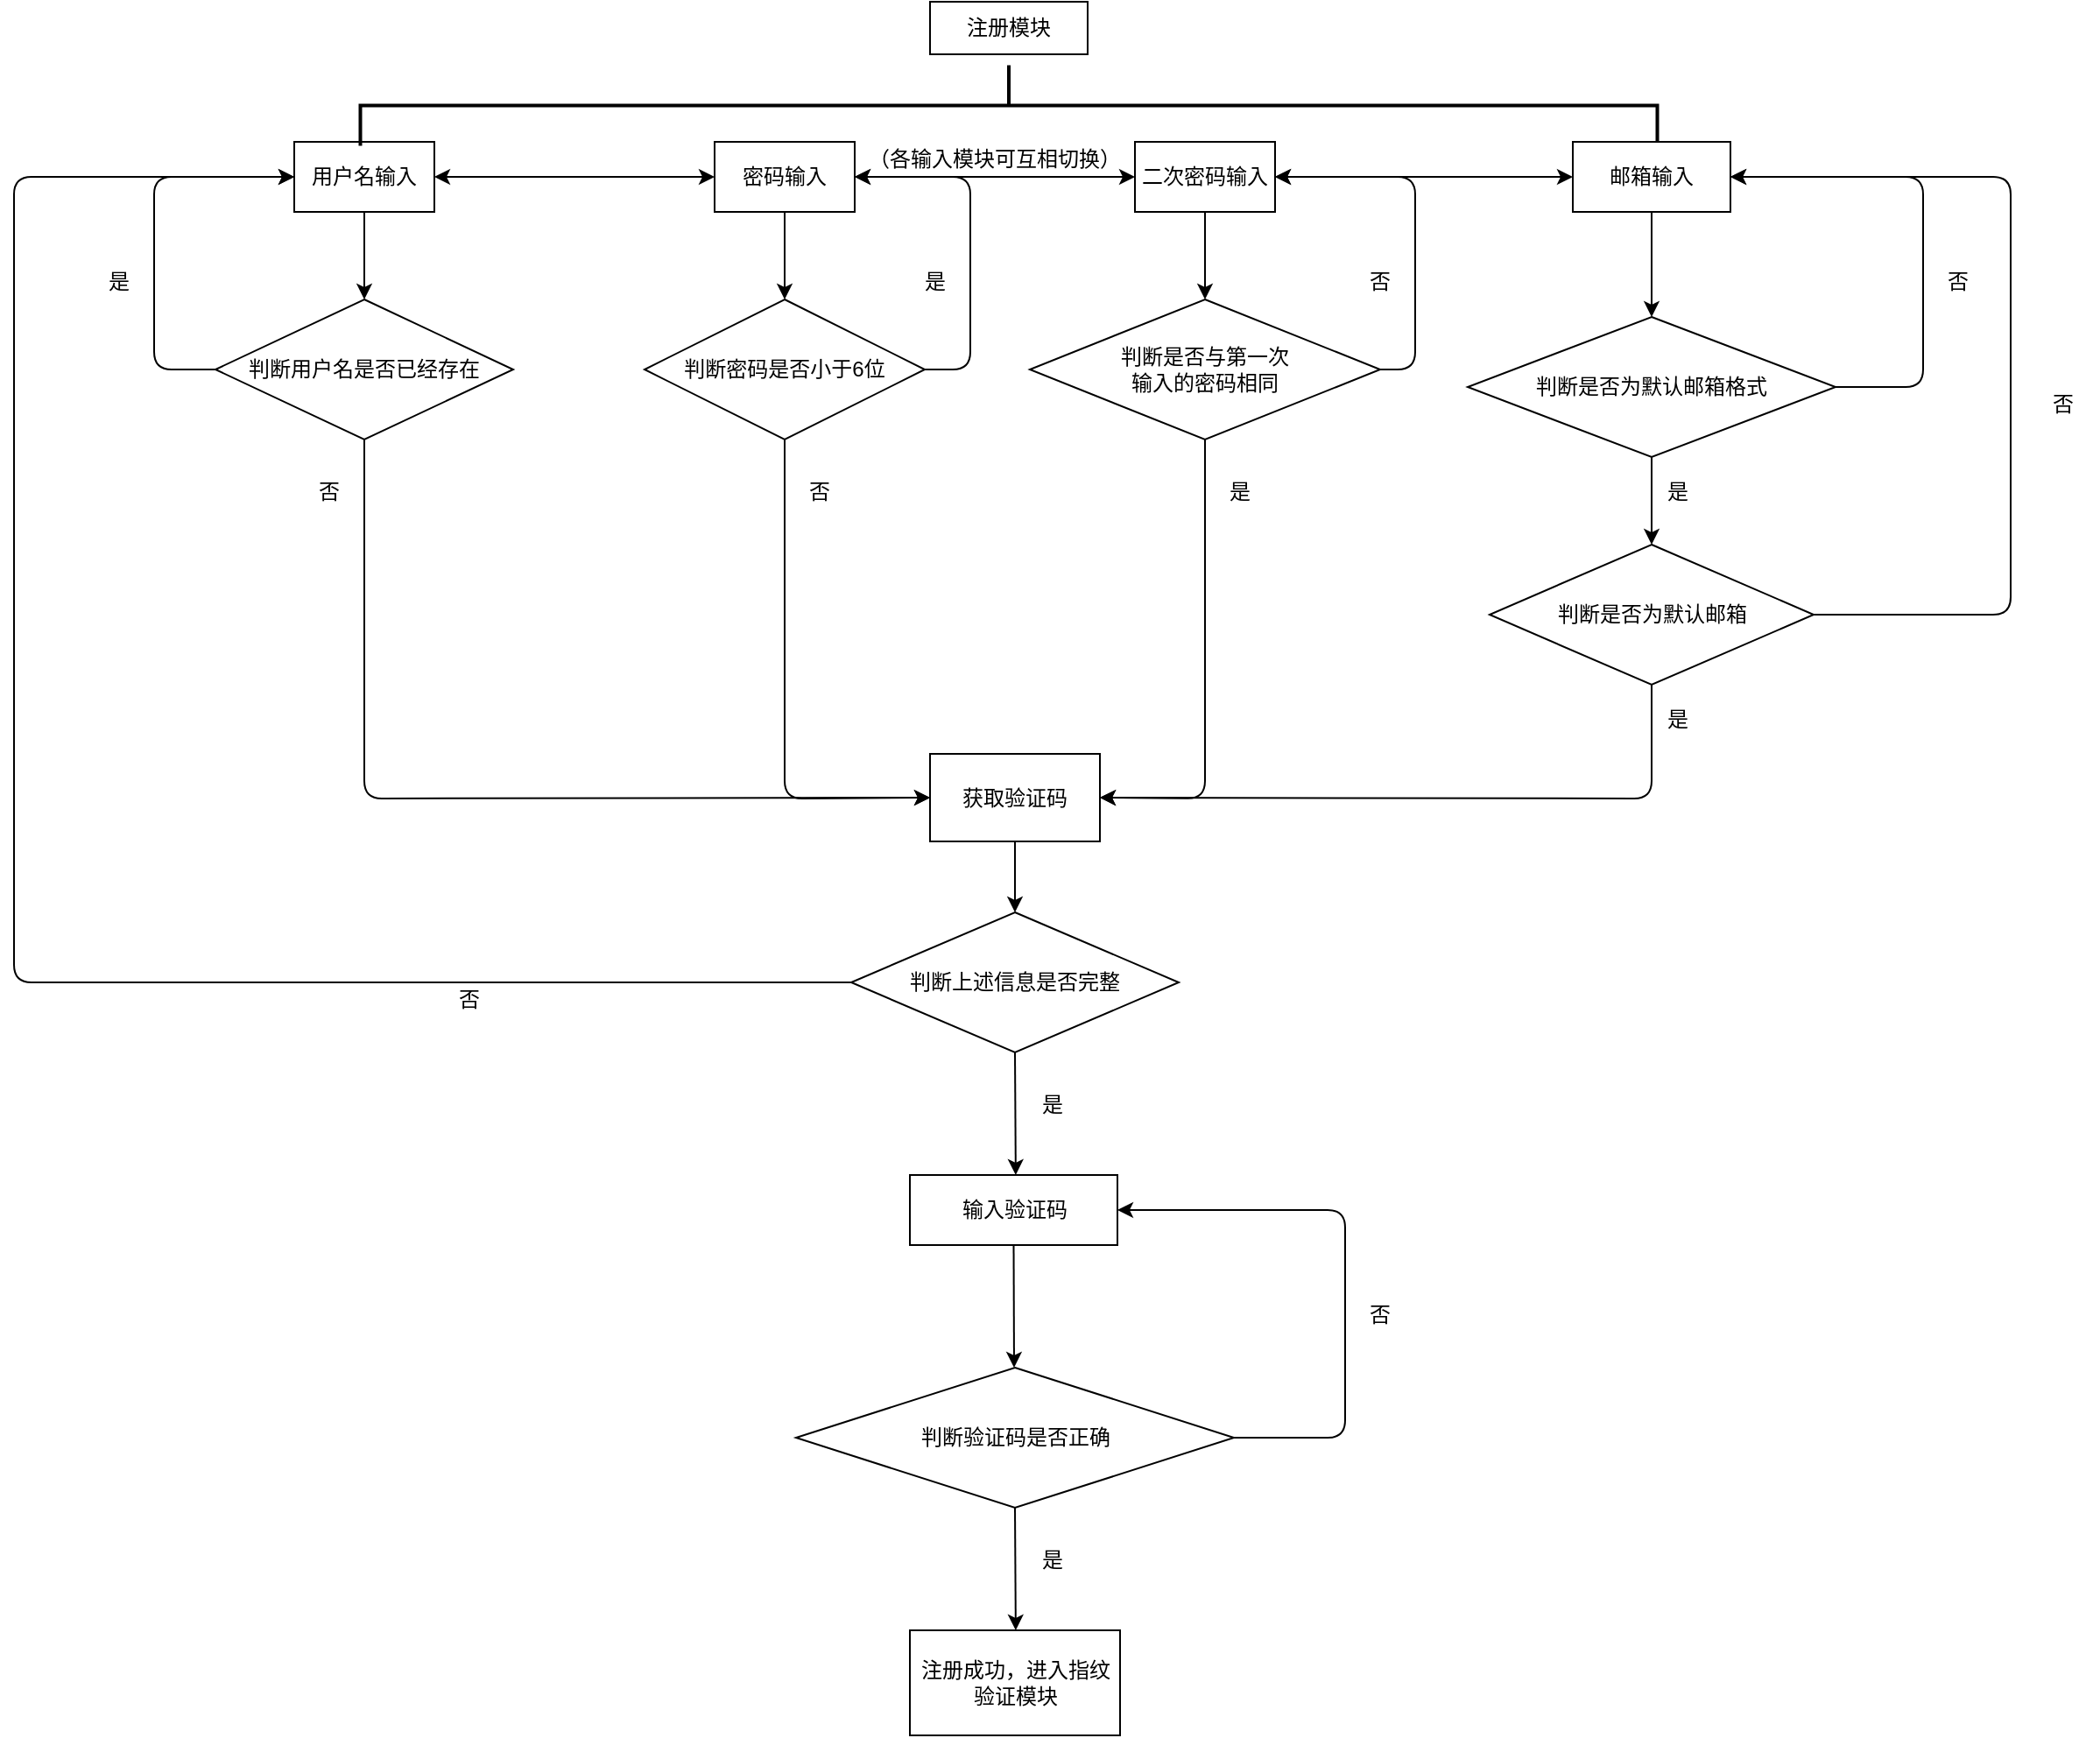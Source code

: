 <mxfile version="13.6.10" type="device"><diagram id="ZXFrtBDl196gRw6LTy_b" name="第 1 页"><mxGraphModel dx="3807" dy="1164" grid="1" gridSize="10" guides="1" tooltips="1" connect="1" arrows="1" fold="1" page="1" pageScale="1" pageWidth="827" pageHeight="1169" math="0" shadow="0"><root><mxCell id="0"/><mxCell id="1" parent="0"/><mxCell id="724k1fGUA_-_FNHrYavq-1" value="注册模块" style="rounded=0;whiteSpace=wrap;html=1;" vertex="1" parent="1"><mxGeometry x="523" y="50" width="90" height="30" as="geometry"/></mxCell><mxCell id="724k1fGUA_-_FNHrYavq-2" value="用户名输入" style="rounded=0;whiteSpace=wrap;html=1;" vertex="1" parent="1"><mxGeometry x="160" y="130" width="80" height="40" as="geometry"/></mxCell><mxCell id="724k1fGUA_-_FNHrYavq-3" value="判断用户名是否已经存在" style="rhombus;whiteSpace=wrap;html=1;" vertex="1" parent="1"><mxGeometry x="115" y="220" width="170" height="80" as="geometry"/></mxCell><mxCell id="724k1fGUA_-_FNHrYavq-4" value="" style="endArrow=classic;html=1;exitX=0.5;exitY=1;exitDx=0;exitDy=0;entryX=0.5;entryY=0;entryDx=0;entryDy=0;" edge="1" parent="1" source="724k1fGUA_-_FNHrYavq-2" target="724k1fGUA_-_FNHrYavq-3"><mxGeometry width="50" height="50" relative="1" as="geometry"><mxPoint x="390" y="280" as="sourcePoint"/><mxPoint x="440" y="230" as="targetPoint"/></mxGeometry></mxCell><mxCell id="724k1fGUA_-_FNHrYavq-5" value="" style="endArrow=classic;html=1;exitX=0;exitY=0.5;exitDx=0;exitDy=0;entryX=0;entryY=0.5;entryDx=0;entryDy=0;" edge="1" parent="1" source="724k1fGUA_-_FNHrYavq-3" target="724k1fGUA_-_FNHrYavq-2"><mxGeometry width="50" height="50" relative="1" as="geometry"><mxPoint x="390" y="280" as="sourcePoint"/><mxPoint x="130" y="150" as="targetPoint"/><Array as="points"><mxPoint x="80" y="260"/><mxPoint x="80" y="210"/><mxPoint x="80" y="150"/></Array></mxGeometry></mxCell><mxCell id="724k1fGUA_-_FNHrYavq-6" value="是" style="text;html=1;strokeColor=none;fillColor=none;align=center;verticalAlign=middle;whiteSpace=wrap;rounded=0;" vertex="1" parent="1"><mxGeometry x="40" y="200" width="40" height="20" as="geometry"/></mxCell><mxCell id="724k1fGUA_-_FNHrYavq-8" value="" style="endArrow=classic;html=1;exitX=0.5;exitY=1;exitDx=0;exitDy=0;entryX=0;entryY=0.5;entryDx=0;entryDy=0;" edge="1" parent="1" source="724k1fGUA_-_FNHrYavq-3" target="724k1fGUA_-_FNHrYavq-49"><mxGeometry width="50" height="50" relative="1" as="geometry"><mxPoint x="390" y="280" as="sourcePoint"/><mxPoint x="520" y="550" as="targetPoint"/><Array as="points"><mxPoint x="200" y="505"/></Array></mxGeometry></mxCell><mxCell id="724k1fGUA_-_FNHrYavq-10" value="否" style="text;html=1;strokeColor=none;fillColor=none;align=center;verticalAlign=middle;whiteSpace=wrap;rounded=0;" vertex="1" parent="1"><mxGeometry x="160" y="320" width="40" height="20" as="geometry"/></mxCell><mxCell id="724k1fGUA_-_FNHrYavq-12" value="密码输入" style="rounded=0;whiteSpace=wrap;html=1;" vertex="1" parent="1"><mxGeometry x="400" y="130" width="80" height="40" as="geometry"/></mxCell><mxCell id="724k1fGUA_-_FNHrYavq-13" value="判断密码是否小于6位" style="rhombus;whiteSpace=wrap;html=1;" vertex="1" parent="1"><mxGeometry x="360" y="220" width="160" height="80" as="geometry"/></mxCell><mxCell id="724k1fGUA_-_FNHrYavq-14" value="" style="endArrow=classic;html=1;exitX=0.5;exitY=1;exitDx=0;exitDy=0;entryX=0.5;entryY=0;entryDx=0;entryDy=0;" edge="1" parent="1" source="724k1fGUA_-_FNHrYavq-12" target="724k1fGUA_-_FNHrYavq-13"><mxGeometry width="50" height="50" relative="1" as="geometry"><mxPoint x="416" y="270" as="sourcePoint"/><mxPoint x="466" y="220" as="targetPoint"/></mxGeometry></mxCell><mxCell id="724k1fGUA_-_FNHrYavq-15" value="" style="endArrow=classic;html=1;exitX=1;exitY=0.5;exitDx=0;exitDy=0;entryX=1;entryY=0.5;entryDx=0;entryDy=0;" edge="1" parent="1" source="724k1fGUA_-_FNHrYavq-13" target="724k1fGUA_-_FNHrYavq-12"><mxGeometry width="50" height="50" relative="1" as="geometry"><mxPoint x="416" y="270" as="sourcePoint"/><mxPoint x="546" y="140" as="targetPoint"/><Array as="points"><mxPoint x="546" y="260"/><mxPoint x="546" y="150"/></Array></mxGeometry></mxCell><mxCell id="724k1fGUA_-_FNHrYavq-16" value="是" style="text;html=1;strokeColor=none;fillColor=none;align=center;verticalAlign=middle;whiteSpace=wrap;rounded=0;" vertex="1" parent="1"><mxGeometry x="506" y="200" width="40" height="20" as="geometry"/></mxCell><mxCell id="724k1fGUA_-_FNHrYavq-21" value="" style="endArrow=classic;html=1;exitX=0.5;exitY=1;exitDx=0;exitDy=0;entryX=0;entryY=0.5;entryDx=0;entryDy=0;" edge="1" parent="1" source="724k1fGUA_-_FNHrYavq-13" target="724k1fGUA_-_FNHrYavq-49"><mxGeometry width="50" height="50" relative="1" as="geometry"><mxPoint x="416" y="270" as="sourcePoint"/><mxPoint x="520" y="550" as="targetPoint"/><Array as="points"><mxPoint x="440" y="505"/></Array></mxGeometry></mxCell><mxCell id="724k1fGUA_-_FNHrYavq-22" value="否" style="text;html=1;strokeColor=none;fillColor=none;align=center;verticalAlign=middle;whiteSpace=wrap;rounded=0;" vertex="1" parent="1"><mxGeometry x="440" y="320" width="40" height="20" as="geometry"/></mxCell><mxCell id="724k1fGUA_-_FNHrYavq-25" value="二次密码输入" style="rounded=0;whiteSpace=wrap;html=1;" vertex="1" parent="1"><mxGeometry x="640" y="130" width="80" height="40" as="geometry"/></mxCell><mxCell id="724k1fGUA_-_FNHrYavq-27" value="判断是否与第一次&lt;br&gt;输入的密码相同" style="rhombus;whiteSpace=wrap;html=1;" vertex="1" parent="1"><mxGeometry x="580" y="220" width="200" height="80" as="geometry"/></mxCell><mxCell id="724k1fGUA_-_FNHrYavq-28" value="" style="endArrow=classic;html=1;exitX=0.5;exitY=1;exitDx=0;exitDy=0;entryX=0.5;entryY=0;entryDx=0;entryDy=0;" edge="1" parent="1" source="724k1fGUA_-_FNHrYavq-25" target="724k1fGUA_-_FNHrYavq-27"><mxGeometry width="50" height="50" relative="1" as="geometry"><mxPoint x="390" y="250" as="sourcePoint"/><mxPoint x="440" y="200" as="targetPoint"/></mxGeometry></mxCell><mxCell id="724k1fGUA_-_FNHrYavq-29" value="" style="endArrow=classic;html=1;exitX=1;exitY=0.5;exitDx=0;exitDy=0;entryX=1;entryY=0.5;entryDx=0;entryDy=0;" edge="1" parent="1" source="724k1fGUA_-_FNHrYavq-27" target="724k1fGUA_-_FNHrYavq-25"><mxGeometry width="50" height="50" relative="1" as="geometry"><mxPoint x="410" y="250" as="sourcePoint"/><mxPoint x="760" y="150" as="targetPoint"/><Array as="points"><mxPoint x="800" y="260"/><mxPoint x="800" y="150"/></Array></mxGeometry></mxCell><mxCell id="724k1fGUA_-_FNHrYavq-30" value="否" style="text;html=1;strokeColor=none;fillColor=none;align=center;verticalAlign=middle;whiteSpace=wrap;rounded=0;" vertex="1" parent="1"><mxGeometry x="760" y="200" width="40" height="20" as="geometry"/></mxCell><mxCell id="724k1fGUA_-_FNHrYavq-31" value="" style="endArrow=classic;html=1;exitX=0.5;exitY=1;exitDx=0;exitDy=0;entryX=1;entryY=0.5;entryDx=0;entryDy=0;" edge="1" parent="1" source="724k1fGUA_-_FNHrYavq-27" target="724k1fGUA_-_FNHrYavq-49"><mxGeometry width="50" height="50" relative="1" as="geometry"><mxPoint x="410" y="250" as="sourcePoint"/><mxPoint x="680" y="360" as="targetPoint"/><Array as="points"><mxPoint x="680" y="505"/></Array></mxGeometry></mxCell><mxCell id="724k1fGUA_-_FNHrYavq-32" value="是" style="text;html=1;strokeColor=none;fillColor=none;align=center;verticalAlign=middle;whiteSpace=wrap;rounded=0;" vertex="1" parent="1"><mxGeometry x="680" y="320" width="40" height="20" as="geometry"/></mxCell><mxCell id="724k1fGUA_-_FNHrYavq-33" value="" style="strokeWidth=2;html=1;shape=mxgraph.flowchart.annotation_2;align=left;labelPosition=right;pointerEvents=1;rotation=90;" vertex="1" parent="1"><mxGeometry x="545" y="-261" width="46" height="740.5" as="geometry"/></mxCell><mxCell id="724k1fGUA_-_FNHrYavq-35" value="邮箱输入" style="rounded=0;whiteSpace=wrap;html=1;" vertex="1" parent="1"><mxGeometry x="890" y="130" width="90" height="40" as="geometry"/></mxCell><mxCell id="724k1fGUA_-_FNHrYavq-36" value="判断是否为默认邮箱格式" style="rhombus;whiteSpace=wrap;html=1;" vertex="1" parent="1"><mxGeometry x="830" y="230" width="210" height="80" as="geometry"/></mxCell><mxCell id="724k1fGUA_-_FNHrYavq-37" value="" style="endArrow=classic;html=1;exitX=0.5;exitY=1;exitDx=0;exitDy=0;entryX=0.5;entryY=0;entryDx=0;entryDy=0;" edge="1" parent="1" source="724k1fGUA_-_FNHrYavq-35" target="724k1fGUA_-_FNHrYavq-36"><mxGeometry width="50" height="50" relative="1" as="geometry"><mxPoint x="770" y="250" as="sourcePoint"/><mxPoint x="820" y="200" as="targetPoint"/></mxGeometry></mxCell><mxCell id="724k1fGUA_-_FNHrYavq-38" value="" style="endArrow=classic;html=1;exitX=1;exitY=0.5;exitDx=0;exitDy=0;entryX=1;entryY=0.5;entryDx=0;entryDy=0;" edge="1" parent="1" source="724k1fGUA_-_FNHrYavq-36" target="724k1fGUA_-_FNHrYavq-35"><mxGeometry width="50" height="50" relative="1" as="geometry"><mxPoint x="770" y="250" as="sourcePoint"/><mxPoint x="1090" y="150" as="targetPoint"/><Array as="points"><mxPoint x="1090" y="270"/><mxPoint x="1090" y="150"/></Array></mxGeometry></mxCell><mxCell id="724k1fGUA_-_FNHrYavq-39" value="否" style="text;html=1;strokeColor=none;fillColor=none;align=center;verticalAlign=middle;whiteSpace=wrap;rounded=0;" vertex="1" parent="1"><mxGeometry x="1090" y="200" width="40" height="20" as="geometry"/></mxCell><mxCell id="724k1fGUA_-_FNHrYavq-40" value="" style="endArrow=classic;html=1;exitX=0.5;exitY=1;exitDx=0;exitDy=0;" edge="1" parent="1" source="724k1fGUA_-_FNHrYavq-36"><mxGeometry width="50" height="50" relative="1" as="geometry"><mxPoint x="770" y="250" as="sourcePoint"/><mxPoint x="935" y="360" as="targetPoint"/></mxGeometry></mxCell><mxCell id="724k1fGUA_-_FNHrYavq-42" value="是" style="text;html=1;strokeColor=none;fillColor=none;align=center;verticalAlign=middle;whiteSpace=wrap;rounded=0;" vertex="1" parent="1"><mxGeometry x="930" y="320" width="40" height="20" as="geometry"/></mxCell><mxCell id="724k1fGUA_-_FNHrYavq-43" value="判断是否为默认邮箱" style="rhombus;whiteSpace=wrap;html=1;" vertex="1" parent="1"><mxGeometry x="842.5" y="360" width="185" height="80" as="geometry"/></mxCell><mxCell id="724k1fGUA_-_FNHrYavq-44" value="" style="endArrow=classic;html=1;exitX=1;exitY=0.5;exitDx=0;exitDy=0;" edge="1" parent="1" source="724k1fGUA_-_FNHrYavq-43"><mxGeometry width="50" height="50" relative="1" as="geometry"><mxPoint x="770" y="340" as="sourcePoint"/><mxPoint x="980" y="150" as="targetPoint"/><Array as="points"><mxPoint x="1140" y="400"/><mxPoint x="1140" y="150"/></Array></mxGeometry></mxCell><mxCell id="724k1fGUA_-_FNHrYavq-45" value="" style="endArrow=classic;html=1;exitX=0.5;exitY=1;exitDx=0;exitDy=0;entryX=1;entryY=0.5;entryDx=0;entryDy=0;" edge="1" parent="1" source="724k1fGUA_-_FNHrYavq-43" target="724k1fGUA_-_FNHrYavq-49"><mxGeometry width="50" height="50" relative="1" as="geometry"><mxPoint x="770" y="340" as="sourcePoint"/><mxPoint x="935" y="490" as="targetPoint"/><Array as="points"><mxPoint x="935" y="505"/></Array></mxGeometry></mxCell><mxCell id="724k1fGUA_-_FNHrYavq-46" value="否" style="text;html=1;strokeColor=none;fillColor=none;align=center;verticalAlign=middle;whiteSpace=wrap;rounded=0;" vertex="1" parent="1"><mxGeometry x="1150" y="270" width="40" height="20" as="geometry"/></mxCell><mxCell id="724k1fGUA_-_FNHrYavq-47" value="是" style="text;html=1;strokeColor=none;fillColor=none;align=center;verticalAlign=middle;whiteSpace=wrap;rounded=0;" vertex="1" parent="1"><mxGeometry x="930" y="450" width="40" height="20" as="geometry"/></mxCell><mxCell id="724k1fGUA_-_FNHrYavq-49" value="获取验证码" style="rounded=0;whiteSpace=wrap;html=1;" vertex="1" parent="1"><mxGeometry x="523" y="479.5" width="97" height="50" as="geometry"/></mxCell><mxCell id="724k1fGUA_-_FNHrYavq-50" value="判断上述信息是否完整" style="rhombus;whiteSpace=wrap;html=1;" vertex="1" parent="1"><mxGeometry x="478" y="570" width="187" height="80" as="geometry"/></mxCell><mxCell id="724k1fGUA_-_FNHrYavq-51" value="" style="endArrow=classic;html=1;exitX=0.5;exitY=1;exitDx=0;exitDy=0;entryX=0.5;entryY=0;entryDx=0;entryDy=0;" edge="1" parent="1" source="724k1fGUA_-_FNHrYavq-49" target="724k1fGUA_-_FNHrYavq-50"><mxGeometry width="50" height="50" relative="1" as="geometry"><mxPoint x="500" y="540" as="sourcePoint"/><mxPoint x="550" y="490" as="targetPoint"/></mxGeometry></mxCell><mxCell id="724k1fGUA_-_FNHrYavq-53" value="" style="endArrow=classic;html=1;exitX=0;exitY=0.5;exitDx=0;exitDy=0;entryX=0;entryY=0.5;entryDx=0;entryDy=0;" edge="1" parent="1" source="724k1fGUA_-_FNHrYavq-50" target="724k1fGUA_-_FNHrYavq-2"><mxGeometry width="50" height="50" relative="1" as="geometry"><mxPoint x="510" y="360" as="sourcePoint"/><mxPoint y="120" as="targetPoint"/><Array as="points"><mxPoint y="610"/><mxPoint y="150"/></Array></mxGeometry></mxCell><mxCell id="724k1fGUA_-_FNHrYavq-54" value="否" style="text;html=1;strokeColor=none;fillColor=none;align=center;verticalAlign=middle;whiteSpace=wrap;rounded=0;" vertex="1" parent="1"><mxGeometry x="240" y="610" width="40" height="20" as="geometry"/></mxCell><mxCell id="724k1fGUA_-_FNHrYavq-55" value="" style="endArrow=classic;startArrow=classic;html=1;exitX=1;exitY=0.5;exitDx=0;exitDy=0;entryX=0;entryY=0.5;entryDx=0;entryDy=0;" edge="1" parent="1" source="724k1fGUA_-_FNHrYavq-2" target="724k1fGUA_-_FNHrYavq-12"><mxGeometry width="50" height="50" relative="1" as="geometry"><mxPoint x="540" y="340" as="sourcePoint"/><mxPoint x="590" y="290" as="targetPoint"/></mxGeometry></mxCell><mxCell id="724k1fGUA_-_FNHrYavq-56" value="" style="endArrow=classic;startArrow=classic;html=1;exitX=1;exitY=0.5;exitDx=0;exitDy=0;entryX=0;entryY=0.5;entryDx=0;entryDy=0;" edge="1" parent="1" source="724k1fGUA_-_FNHrYavq-12" target="724k1fGUA_-_FNHrYavq-25"><mxGeometry width="50" height="50" relative="1" as="geometry"><mxPoint x="540" y="340" as="sourcePoint"/><mxPoint x="590" y="290" as="targetPoint"/></mxGeometry></mxCell><mxCell id="724k1fGUA_-_FNHrYavq-57" value="" style="endArrow=classic;startArrow=classic;html=1;entryX=0;entryY=0.5;entryDx=0;entryDy=0;" edge="1" parent="1" target="724k1fGUA_-_FNHrYavq-35"><mxGeometry width="50" height="50" relative="1" as="geometry"><mxPoint x="720" y="150" as="sourcePoint"/><mxPoint x="590" y="290" as="targetPoint"/></mxGeometry></mxCell><mxCell id="724k1fGUA_-_FNHrYavq-58" value="（各输入模块可互相切换）" style="text;html=1;strokeColor=none;fillColor=none;align=center;verticalAlign=middle;whiteSpace=wrap;rounded=0;" vertex="1" parent="1"><mxGeometry x="460" y="130" width="200" height="20" as="geometry"/></mxCell><mxCell id="724k1fGUA_-_FNHrYavq-60" value="" style="endArrow=classic;html=1;exitX=0.5;exitY=1;exitDx=0;exitDy=0;" edge="1" parent="1" source="724k1fGUA_-_FNHrYavq-50"><mxGeometry width="50" height="50" relative="1" as="geometry"><mxPoint x="440" y="630" as="sourcePoint"/><mxPoint x="571.938" y="720" as="targetPoint"/></mxGeometry></mxCell><mxCell id="724k1fGUA_-_FNHrYavq-62" value="是" style="text;html=1;strokeColor=none;fillColor=none;align=center;verticalAlign=middle;whiteSpace=wrap;rounded=0;" vertex="1" parent="1"><mxGeometry x="573" y="670" width="40" height="20" as="geometry"/></mxCell><mxCell id="724k1fGUA_-_FNHrYavq-63" value="输入验证码" style="rounded=0;whiteSpace=wrap;html=1;" vertex="1" parent="1"><mxGeometry x="511.5" y="720" width="118.5" height="40" as="geometry"/></mxCell><mxCell id="724k1fGUA_-_FNHrYavq-64" value="" style="endArrow=classic;html=1;exitX=0.5;exitY=1;exitDx=0;exitDy=0;" edge="1" parent="1" source="724k1fGUA_-_FNHrYavq-63"><mxGeometry width="50" height="50" relative="1" as="geometry"><mxPoint x="560" y="630" as="sourcePoint"/><mxPoint x="571" y="830" as="targetPoint"/></mxGeometry></mxCell><mxCell id="724k1fGUA_-_FNHrYavq-65" value="判断验证码是否正确" style="rhombus;whiteSpace=wrap;html=1;" vertex="1" parent="1"><mxGeometry x="446.5" y="830" width="250" height="80" as="geometry"/></mxCell><mxCell id="724k1fGUA_-_FNHrYavq-66" value="" style="endArrow=classic;html=1;exitX=1;exitY=0.5;exitDx=0;exitDy=0;entryX=1;entryY=0.5;entryDx=0;entryDy=0;" edge="1" parent="1" source="724k1fGUA_-_FNHrYavq-65" target="724k1fGUA_-_FNHrYavq-63"><mxGeometry width="50" height="50" relative="1" as="geometry"><mxPoint x="610" y="700" as="sourcePoint"/><mxPoint x="760" y="510" as="targetPoint"/><Array as="points"><mxPoint x="760" y="870"/><mxPoint x="760" y="740"/></Array></mxGeometry></mxCell><mxCell id="724k1fGUA_-_FNHrYavq-67" value="否" style="text;html=1;strokeColor=none;fillColor=none;align=center;verticalAlign=middle;whiteSpace=wrap;rounded=0;" vertex="1" parent="1"><mxGeometry x="760" y="790" width="40" height="20" as="geometry"/></mxCell><mxCell id="724k1fGUA_-_FNHrYavq-68" value="" style="endArrow=classic;html=1;exitX=0.5;exitY=1;exitDx=0;exitDy=0;" edge="1" parent="1" source="724k1fGUA_-_FNHrYavq-65"><mxGeometry width="50" height="50" relative="1" as="geometry"><mxPoint x="610" y="820" as="sourcePoint"/><mxPoint x="571.938" y="980" as="targetPoint"/></mxGeometry></mxCell><mxCell id="724k1fGUA_-_FNHrYavq-70" value="是" style="text;html=1;strokeColor=none;fillColor=none;align=center;verticalAlign=middle;whiteSpace=wrap;rounded=0;" vertex="1" parent="1"><mxGeometry x="573" y="930" width="40" height="20" as="geometry"/></mxCell><mxCell id="724k1fGUA_-_FNHrYavq-71" value="注册成功，进入指纹验证模块" style="rounded=0;whiteSpace=wrap;html=1;" vertex="1" parent="1"><mxGeometry x="511.5" y="980" width="120" height="60" as="geometry"/></mxCell></root></mxGraphModel></diagram></mxfile>